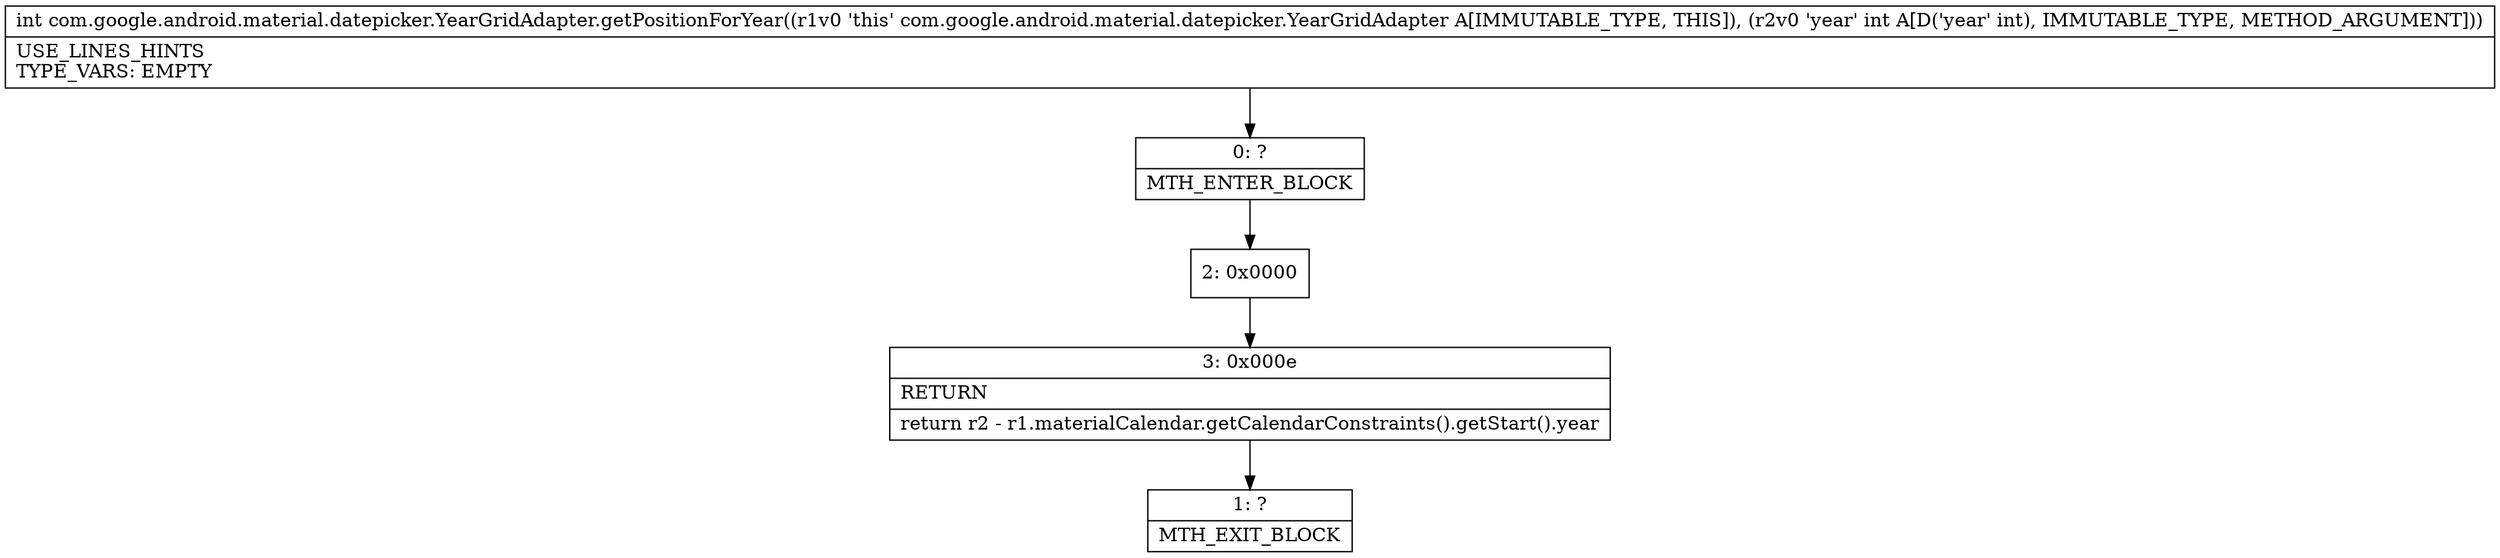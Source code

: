 digraph "CFG forcom.google.android.material.datepicker.YearGridAdapter.getPositionForYear(I)I" {
Node_0 [shape=record,label="{0\:\ ?|MTH_ENTER_BLOCK\l}"];
Node_2 [shape=record,label="{2\:\ 0x0000}"];
Node_3 [shape=record,label="{3\:\ 0x000e|RETURN\l|return r2 \- r1.materialCalendar.getCalendarConstraints().getStart().year\l}"];
Node_1 [shape=record,label="{1\:\ ?|MTH_EXIT_BLOCK\l}"];
MethodNode[shape=record,label="{int com.google.android.material.datepicker.YearGridAdapter.getPositionForYear((r1v0 'this' com.google.android.material.datepicker.YearGridAdapter A[IMMUTABLE_TYPE, THIS]), (r2v0 'year' int A[D('year' int), IMMUTABLE_TYPE, METHOD_ARGUMENT]))  | USE_LINES_HINTS\lTYPE_VARS: EMPTY\l}"];
MethodNode -> Node_0;Node_0 -> Node_2;
Node_2 -> Node_3;
Node_3 -> Node_1;
}

